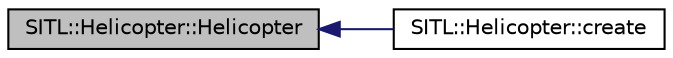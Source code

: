 digraph "SITL::Helicopter::Helicopter"
{
 // INTERACTIVE_SVG=YES
  edge [fontname="Helvetica",fontsize="10",labelfontname="Helvetica",labelfontsize="10"];
  node [fontname="Helvetica",fontsize="10",shape=record];
  rankdir="LR";
  Node1 [label="SITL::Helicopter::Helicopter",height=0.2,width=0.4,color="black", fillcolor="grey75", style="filled", fontcolor="black"];
  Node1 -> Node2 [dir="back",color="midnightblue",fontsize="10",style="solid",fontname="Helvetica"];
  Node2 [label="SITL::Helicopter::create",height=0.2,width=0.4,color="black", fillcolor="white", style="filled",URL="$classSITL_1_1Helicopter.html#a31aa61b7caf71b3d0cdfcd30c5d49075"];
}
